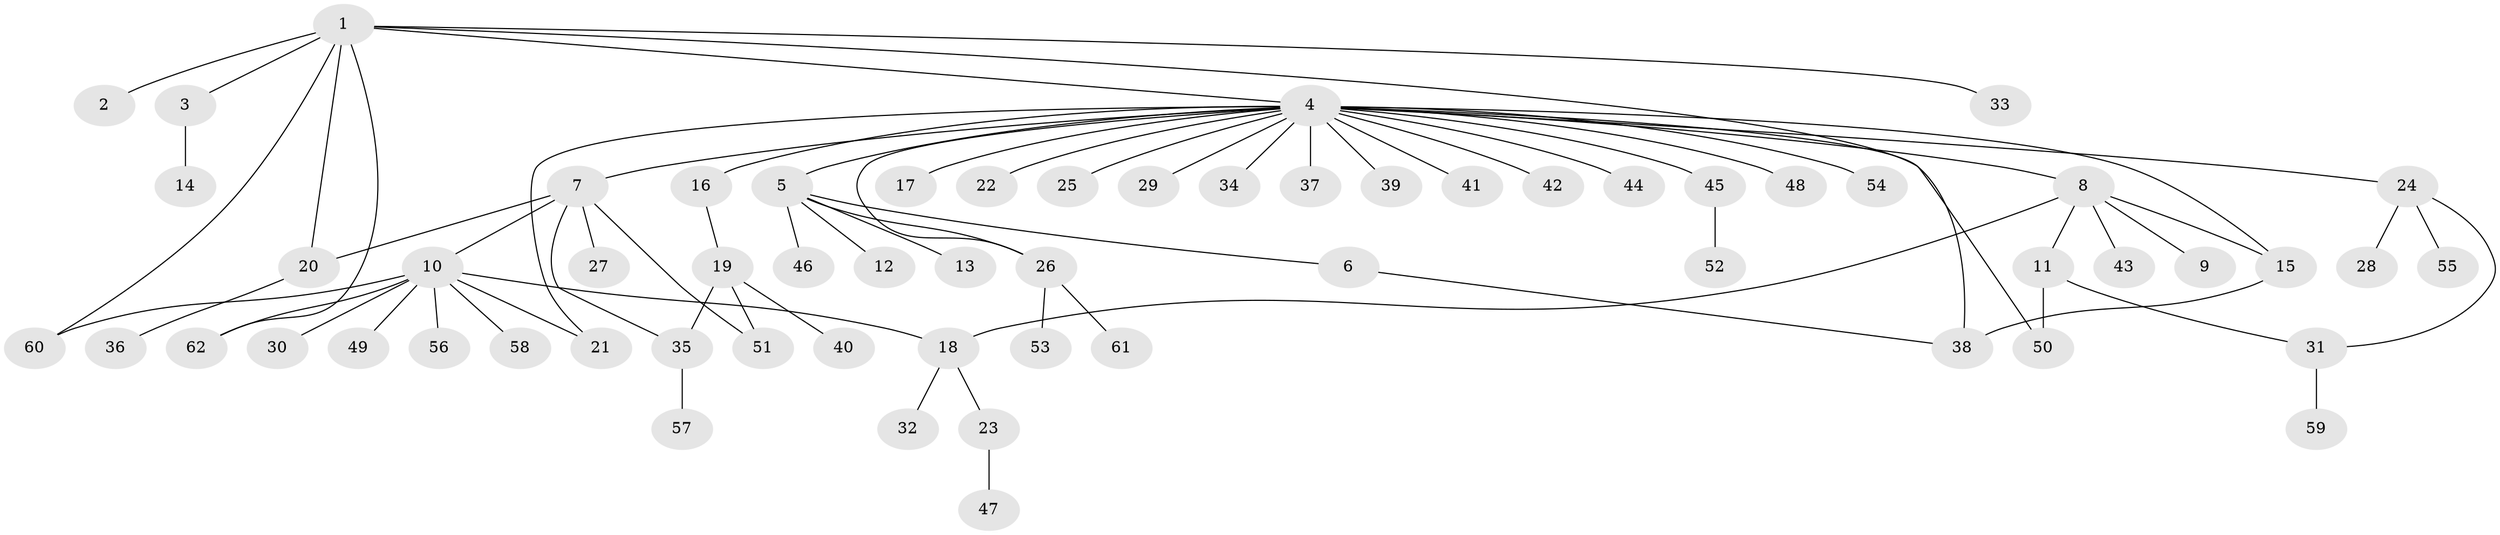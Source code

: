 // coarse degree distribution, {9: 0.021739130434782608, 1: 0.5869565217391305, 22: 0.021739130434782608, 5: 0.043478260869565216, 2: 0.17391304347826086, 4: 0.043478260869565216, 8: 0.021739130434782608, 3: 0.08695652173913043}
// Generated by graph-tools (version 1.1) at 2025/51/02/27/25 19:51:54]
// undirected, 62 vertices, 74 edges
graph export_dot {
graph [start="1"]
  node [color=gray90,style=filled];
  1;
  2;
  3;
  4;
  5;
  6;
  7;
  8;
  9;
  10;
  11;
  12;
  13;
  14;
  15;
  16;
  17;
  18;
  19;
  20;
  21;
  22;
  23;
  24;
  25;
  26;
  27;
  28;
  29;
  30;
  31;
  32;
  33;
  34;
  35;
  36;
  37;
  38;
  39;
  40;
  41;
  42;
  43;
  44;
  45;
  46;
  47;
  48;
  49;
  50;
  51;
  52;
  53;
  54;
  55;
  56;
  57;
  58;
  59;
  60;
  61;
  62;
  1 -- 2;
  1 -- 3;
  1 -- 4;
  1 -- 20;
  1 -- 33;
  1 -- 50;
  1 -- 60;
  1 -- 62;
  3 -- 14;
  4 -- 5;
  4 -- 7;
  4 -- 8;
  4 -- 15;
  4 -- 16;
  4 -- 17;
  4 -- 21;
  4 -- 22;
  4 -- 24;
  4 -- 25;
  4 -- 26;
  4 -- 29;
  4 -- 34;
  4 -- 37;
  4 -- 38;
  4 -- 39;
  4 -- 41;
  4 -- 42;
  4 -- 44;
  4 -- 45;
  4 -- 48;
  4 -- 54;
  5 -- 6;
  5 -- 12;
  5 -- 13;
  5 -- 26;
  5 -- 46;
  6 -- 38;
  7 -- 10;
  7 -- 20;
  7 -- 27;
  7 -- 35;
  7 -- 51;
  8 -- 9;
  8 -- 11;
  8 -- 15;
  8 -- 18;
  8 -- 43;
  10 -- 18;
  10 -- 21;
  10 -- 30;
  10 -- 49;
  10 -- 56;
  10 -- 58;
  10 -- 60;
  10 -- 62;
  11 -- 31;
  11 -- 50;
  15 -- 38;
  16 -- 19;
  18 -- 23;
  18 -- 32;
  19 -- 35;
  19 -- 40;
  19 -- 51;
  20 -- 36;
  23 -- 47;
  24 -- 28;
  24 -- 31;
  24 -- 55;
  26 -- 53;
  26 -- 61;
  31 -- 59;
  35 -- 57;
  45 -- 52;
}
